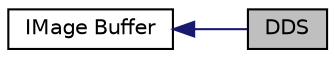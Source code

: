digraph structs
{
  edge [fontname="Helvetica",fontsize="10",labelfontname="Helvetica",labelfontsize="10"];
  node [fontname="Helvetica",fontsize="10",shape=record];
  rankdir=LR;
  Node0 [label="DDS",height=0.2,width=0.4,color="black", fillcolor="grey75", style="filled" fontcolor="black"];
  Node1 [label="IMage Buffer",height=0.2,width=0.4,color="black", fillcolor="white", style="filled",URL="$d5/dc7/group__imbuf.html"];
  Node1->Node0 [shape=plaintext, color="midnightblue", dir="back", style="solid"];
}
